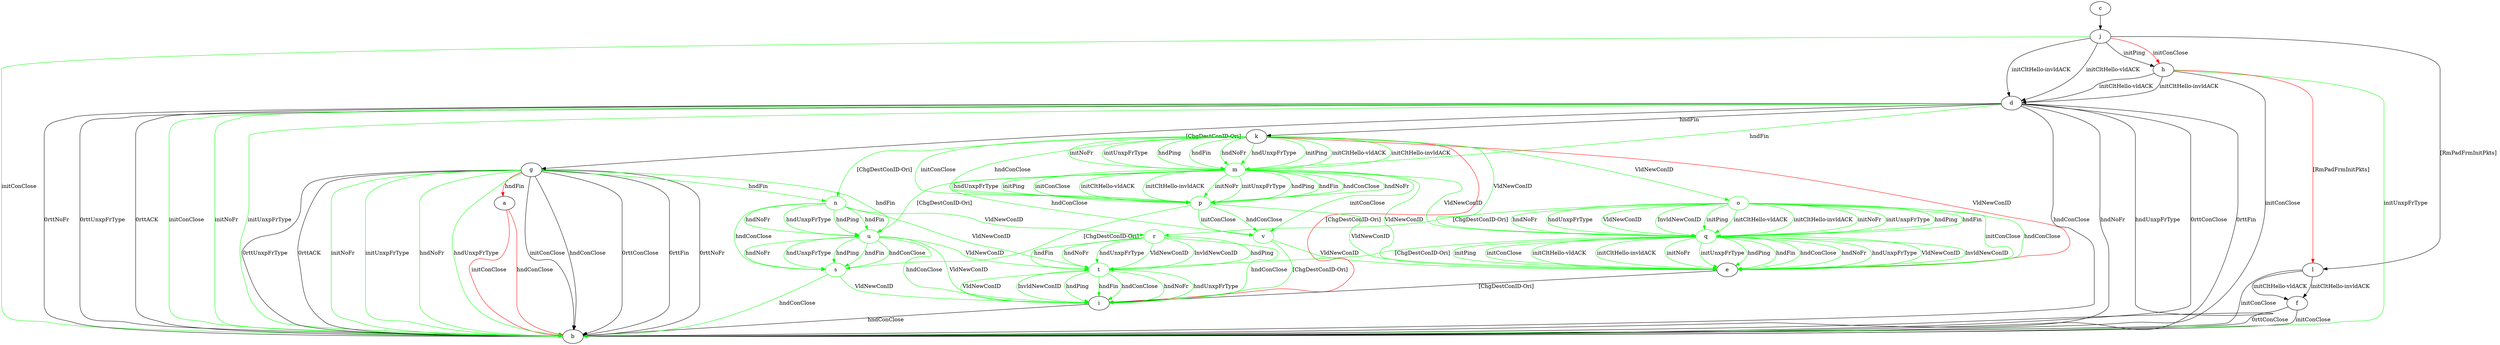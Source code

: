 digraph "" {
	a -> b	[key=0,
		color=red,
		label="initConClose "];
	a -> b	[key=1,
		color=red,
		label="hndConClose "];
	c -> j	[key=0];
	d -> b	[key=0,
		label="hndConClose "];
	d -> b	[key=1,
		label="hndNoFr "];
	d -> b	[key=2,
		label="hndUnxpFrType "];
	d -> b	[key=3,
		label="0rttConClose "];
	d -> b	[key=4,
		label="0rttFin "];
	d -> b	[key=5,
		label="0rttNoFr "];
	d -> b	[key=6,
		label="0rttUnxpFrType "];
	d -> b	[key=7,
		label="0rttACK "];
	d -> b	[key=8,
		color=green,
		label="initConClose "];
	d -> b	[key=9,
		color=green,
		label="initNoFr "];
	d -> b	[key=10,
		color=green,
		label="initUnxpFrType "];
	d -> g	[key=0,
		label="[ChgDestConID-Ori] "];
	d -> k	[key=0,
		label="hndFin "];
	m	[color=green];
	d -> m	[key=0,
		color=green,
		label="hndFin "];
	e -> i	[key=0,
		label="[ChgDestConID-Ori] "];
	f -> b	[key=0,
		label="initConClose "];
	f -> b	[key=1,
		label="0rttConClose "];
	g -> a	[key=0,
		color=red,
		label="hndFin "];
	g -> b	[key=0,
		label="initConClose "];
	g -> b	[key=1,
		label="hndConClose "];
	g -> b	[key=2,
		label="0rttConClose "];
	g -> b	[key=3,
		label="0rttFin "];
	g -> b	[key=4,
		label="0rttNoFr "];
	g -> b	[key=5,
		label="0rttUnxpFrType "];
	g -> b	[key=6,
		label="0rttACK "];
	g -> b	[key=7,
		color=green,
		label="initNoFr "];
	g -> b	[key=8,
		color=green,
		label="initUnxpFrType "];
	g -> b	[key=9,
		color=green,
		label="hndNoFr "];
	g -> b	[key=10,
		color=green,
		label="hndUnxpFrType "];
	n	[color=green];
	g -> n	[key=0,
		color=green,
		label="hndFin "];
	u	[color=green];
	g -> u	[key=0,
		color=green,
		label="hndFin "];
	h -> b	[key=0,
		label="initConClose "];
	h -> b	[key=1,
		color=green,
		label="initUnxpFrType "];
	h -> d	[key=0,
		label="initCltHello-vldACK "];
	h -> d	[key=1,
		label="initCltHello-invldACK "];
	h -> l	[key=0,
		color=red,
		label="[RmPadFrmInitPkts] "];
	i -> b	[key=0,
		label="hndConClose "];
	j -> b	[key=0,
		color=green,
		label="initConClose "];
	j -> d	[key=0,
		label="initCltHello-vldACK "];
	j -> d	[key=1,
		label="initCltHello-invldACK "];
	j -> h	[key=0,
		label="initPing "];
	j -> h	[key=1,
		color=red,
		label="initConClose "];
	j -> l	[key=0,
		label="[RmPadFrmInitPkts] "];
	k -> e	[key=0,
		color=red,
		label="VldNewConID "];
	k -> i	[key=0,
		color=red,
		label="[ChgDestConID-Ori] "];
	k -> m	[key=0,
		color=green,
		label="initPing "];
	k -> m	[key=1,
		color=green,
		label="initCltHello-vldACK "];
	k -> m	[key=2,
		color=green,
		label="initCltHello-invldACK "];
	k -> m	[key=3,
		color=green,
		label="initNoFr "];
	k -> m	[key=4,
		color=green,
		label="initUnxpFrType "];
	k -> m	[key=5,
		color=green,
		label="hndPing "];
	k -> m	[key=6,
		color=green,
		label="hndFin "];
	k -> m	[key=7,
		color=green,
		label="hndNoFr "];
	k -> m	[key=8,
		color=green,
		label="hndUnxpFrType "];
	k -> n	[key=0,
		color=green,
		label="[ChgDestConID-Ori] "];
	o	[color=green];
	k -> o	[key=0,
		color=green,
		label="VldNewConID "];
	p	[color=green];
	k -> p	[key=0,
		color=green,
		label="initConClose "];
	k -> p	[key=1,
		color=green,
		label="hndConClose "];
	q	[color=green];
	k -> q	[key=0,
		color=green,
		label="VldNewConID "];
	l -> b	[key=0,
		label="initConClose "];
	l -> f	[key=0,
		label="initCltHello-vldACK "];
	l -> f	[key=1,
		label="initCltHello-invldACK "];
	m -> e	[key=0,
		color=green,
		label="VldNewConID "];
	m -> p	[key=0,
		color=green,
		label="initPing "];
	m -> p	[key=1,
		color=green,
		label="initConClose "];
	m -> p	[key=2,
		color=green,
		label="initCltHello-vldACK "];
	m -> p	[key=3,
		color=green,
		label="initCltHello-invldACK "];
	m -> p	[key=4,
		color=green,
		label="initNoFr "];
	m -> p	[key=5,
		color=green,
		label="initUnxpFrType "];
	m -> p	[key=6,
		color=green,
		label="hndPing "];
	m -> p	[key=7,
		color=green,
		label="hndFin "];
	m -> p	[key=8,
		color=green,
		label="hndConClose "];
	m -> p	[key=9,
		color=green,
		label="hndNoFr "];
	m -> p	[key=10,
		color=green,
		label="hndUnxpFrType "];
	m -> q	[key=0,
		color=green,
		label="VldNewConID "];
	m -> u	[key=0,
		color=green,
		label="[ChgDestConID-Ori] "];
	v	[color=green];
	m -> v	[key=0,
		color=green,
		label="initConClose "];
	m -> v	[key=1,
		color=green,
		label="hndConClose "];
	r	[color=green];
	n -> r	[key=0,
		color=green,
		label="VldNewConID "];
	s	[color=green];
	n -> s	[key=0,
		color=green,
		label="hndConClose "];
	t	[color=green];
	n -> t	[key=0,
		color=green,
		label="VldNewConID "];
	n -> u	[key=0,
		color=green,
		label="hndPing "];
	n -> u	[key=1,
		color=green,
		label="hndFin "];
	n -> u	[key=2,
		color=green,
		label="hndNoFr "];
	n -> u	[key=3,
		color=green,
		label="hndUnxpFrType "];
	o -> e	[key=0,
		color=green,
		label="initConClose "];
	o -> e	[key=1,
		color=green,
		label="hndConClose "];
	o -> q	[key=0,
		color=green,
		label="initPing "];
	o -> q	[key=1,
		color=green,
		label="initCltHello-vldACK "];
	o -> q	[key=2,
		color=green,
		label="initCltHello-invldACK "];
	o -> q	[key=3,
		color=green,
		label="initNoFr "];
	o -> q	[key=4,
		color=green,
		label="initUnxpFrType "];
	o -> q	[key=5,
		color=green,
		label="hndPing "];
	o -> q	[key=6,
		color=green,
		label="hndFin "];
	o -> q	[key=7,
		color=green,
		label="hndNoFr "];
	o -> q	[key=8,
		color=green,
		label="hndUnxpFrType "];
	o -> q	[key=9,
		color=green,
		label="VldNewConID "];
	o -> q	[key=10,
		color=green,
		label="InvldNewConID "];
	o -> r	[key=0,
		color=green,
		label="[ChgDestConID-Ori] "];
	p -> e	[key=0,
		color=green,
		label="VldNewConID "];
	p -> s	[key=0,
		color=green,
		label="[ChgDestConID-Ori] "];
	p -> v	[key=0,
		color=green,
		label="initConClose "];
	p -> v	[key=1,
		color=green,
		label="hndConClose "];
	q -> e	[key=0,
		color=green,
		label="initPing "];
	q -> e	[key=1,
		color=green,
		label="initConClose "];
	q -> e	[key=2,
		color=green,
		label="initCltHello-vldACK "];
	q -> e	[key=3,
		color=green,
		label="initCltHello-invldACK "];
	q -> e	[key=4,
		color=green,
		label="initNoFr "];
	q -> e	[key=5,
		color=green,
		label="initUnxpFrType "];
	q -> e	[key=6,
		color=green,
		label="hndPing "];
	q -> e	[key=7,
		color=green,
		label="hndFin "];
	q -> e	[key=8,
		color=green,
		label="hndConClose "];
	q -> e	[key=9,
		color=green,
		label="hndNoFr "];
	q -> e	[key=10,
		color=green,
		label="hndUnxpFrType "];
	q -> e	[key=11,
		color=green,
		label="VldNewConID "];
	q -> e	[key=12,
		color=green,
		label="InvldNewConID "];
	q -> t	[key=0,
		color=green,
		label="[ChgDestConID-Ori] "];
	r -> i	[key=0,
		color=green,
		label="hndConClose "];
	r -> t	[key=0,
		color=green,
		label="hndPing "];
	r -> t	[key=1,
		color=green,
		label="hndFin "];
	r -> t	[key=2,
		color=green,
		label="hndNoFr "];
	r -> t	[key=3,
		color=green,
		label="hndUnxpFrType "];
	r -> t	[key=4,
		color=green,
		label="VldNewConID "];
	r -> t	[key=5,
		color=green,
		label="InvldNewConID "];
	s -> b	[key=0,
		color=green,
		label="hndConClose "];
	s -> i	[key=0,
		color=green,
		label="VldNewConID "];
	t -> i	[key=0,
		color=green,
		label="hndPing "];
	t -> i	[key=1,
		color=green,
		label="hndFin "];
	t -> i	[key=2,
		color=green,
		label="hndConClose "];
	t -> i	[key=3,
		color=green,
		label="hndNoFr "];
	t -> i	[key=4,
		color=green,
		label="hndUnxpFrType "];
	t -> i	[key=5,
		color=green,
		label="VldNewConID "];
	t -> i	[key=6,
		color=green,
		label="InvldNewConID "];
	u -> i	[key=0,
		color=green,
		label="hndConClose "];
	u -> i	[key=1,
		color=green,
		label="VldNewConID "];
	u -> s	[key=0,
		color=green,
		label="hndPing "];
	u -> s	[key=1,
		color=green,
		label="hndFin "];
	u -> s	[key=2,
		color=green,
		label="hndConClose "];
	u -> s	[key=3,
		color=green,
		label="hndNoFr "];
	u -> s	[key=4,
		color=green,
		label="hndUnxpFrType "];
	u -> t	[key=0,
		color=green,
		label="VldNewConID "];
	v -> e	[key=0,
		color=green,
		label="VldNewConID "];
	v -> i	[key=0,
		color=green,
		label="[ChgDestConID-Ori] "];
}
